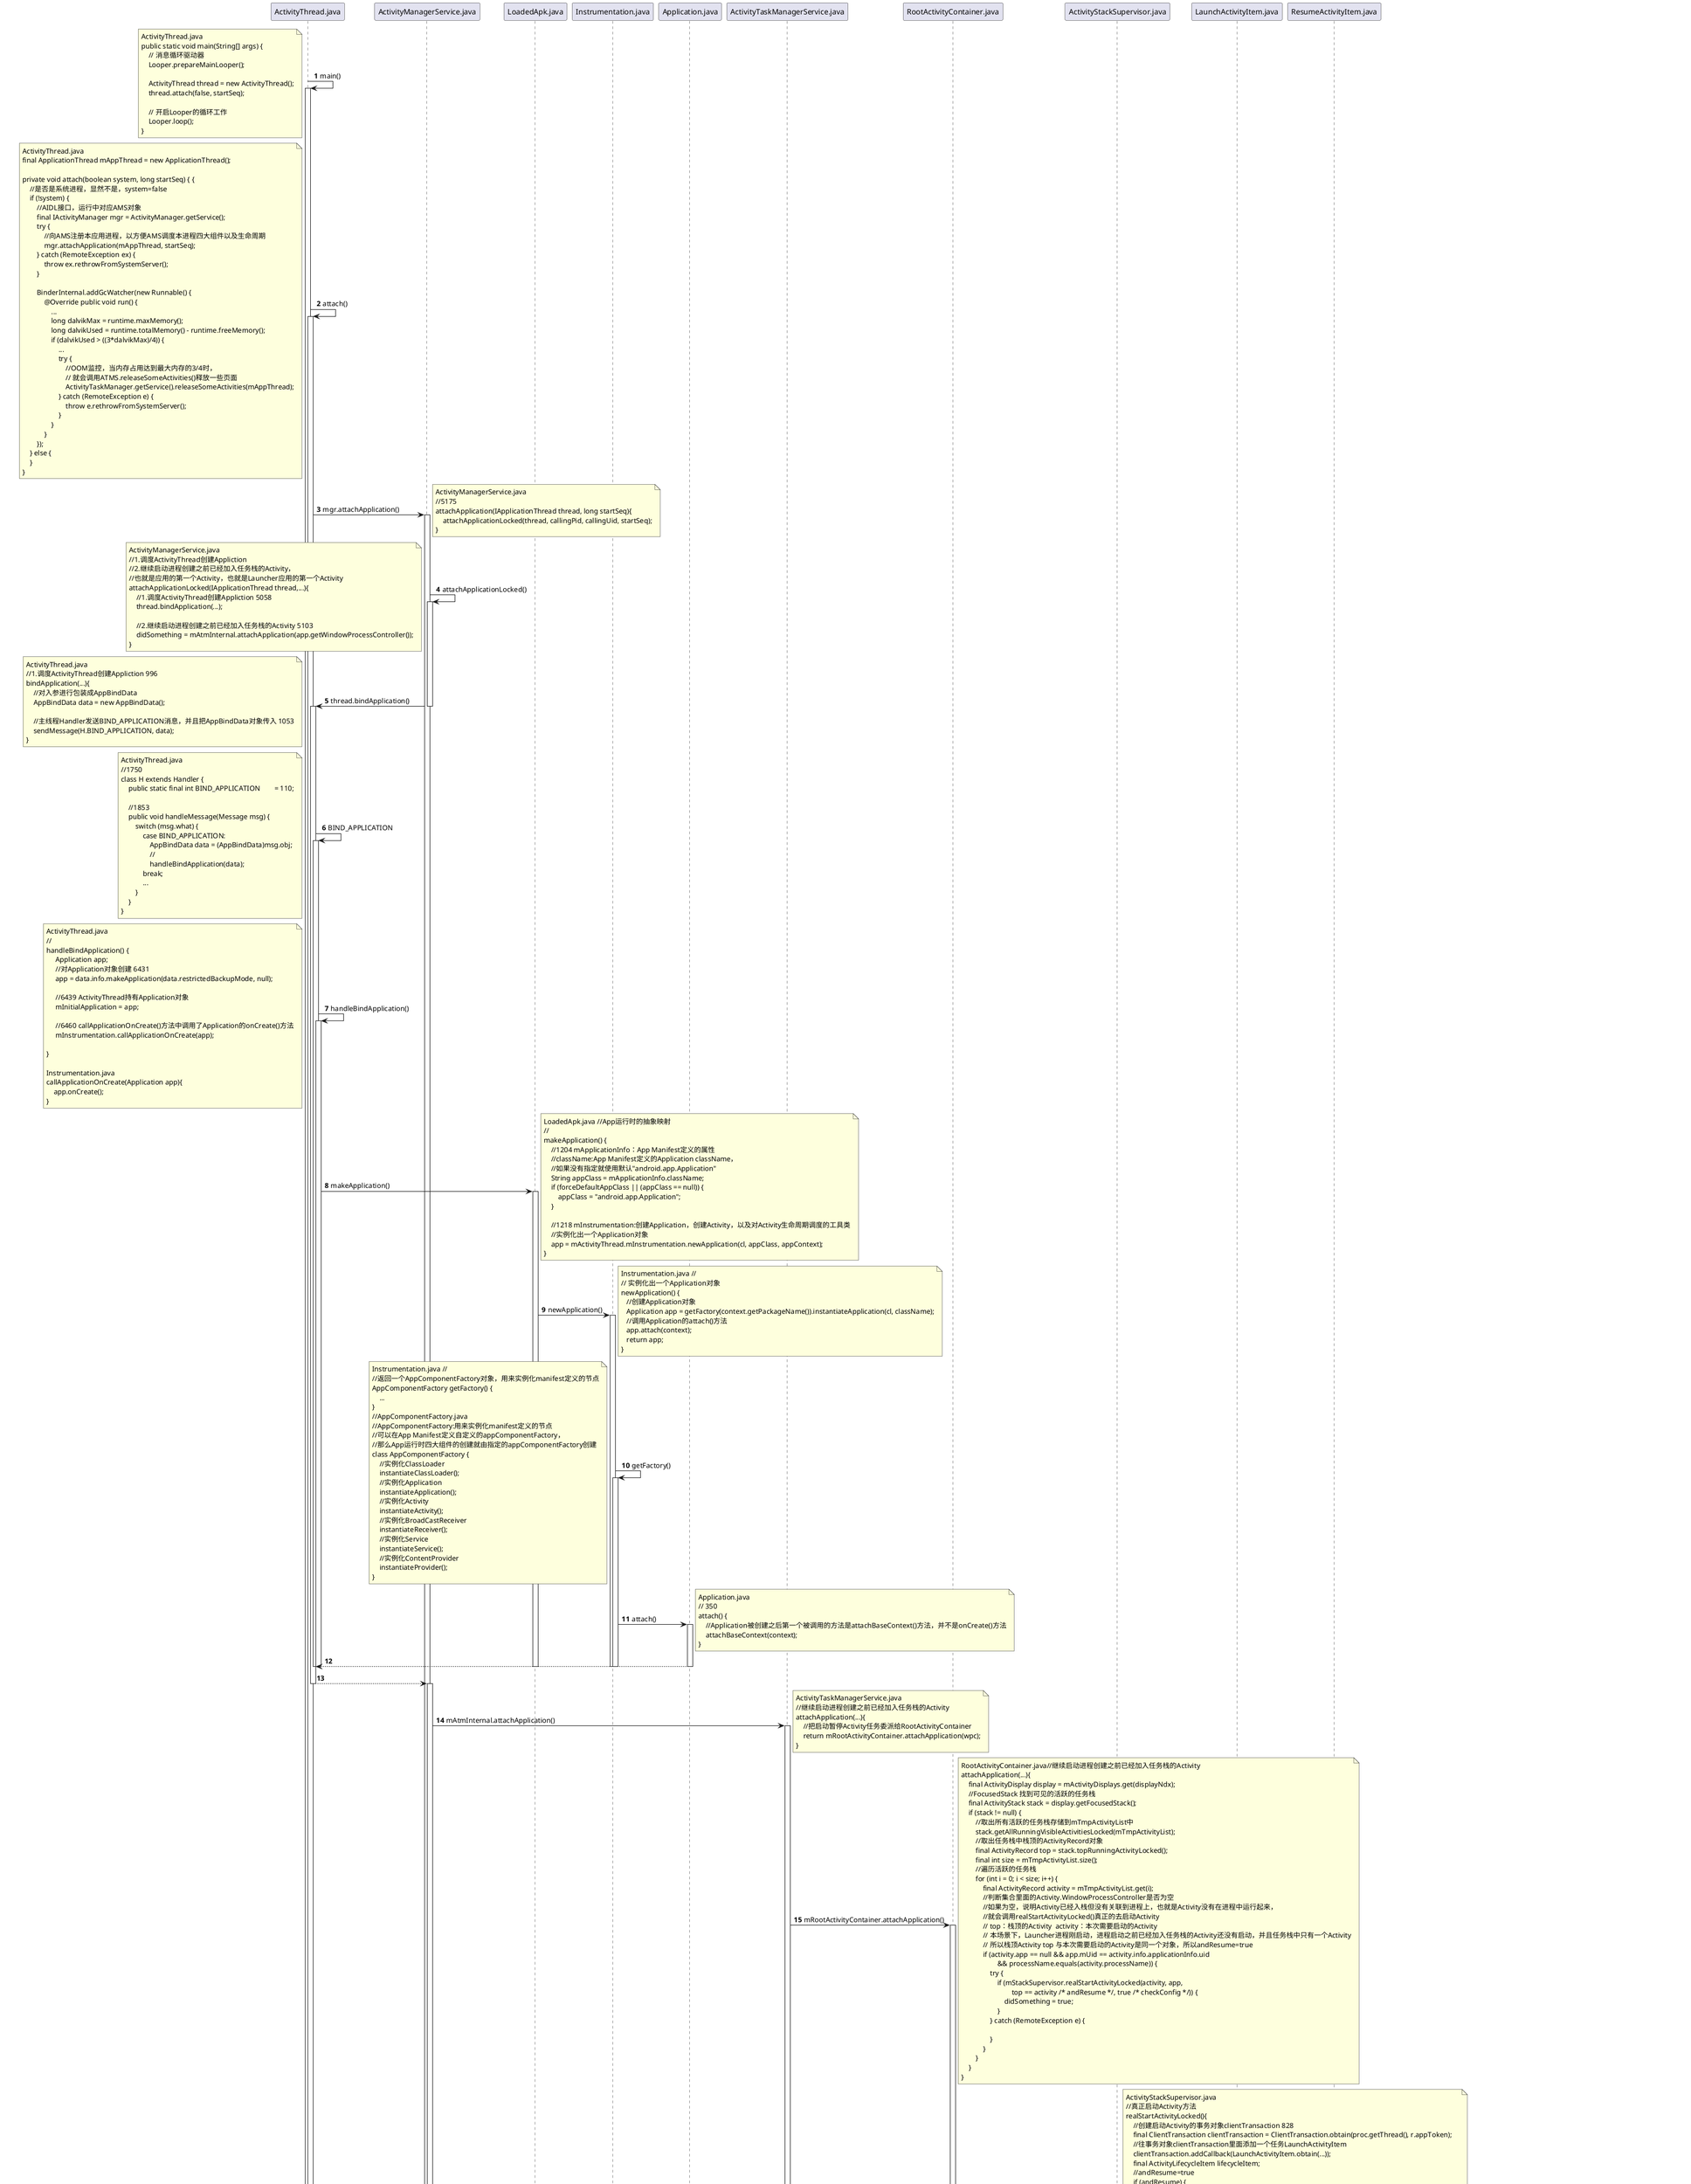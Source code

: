 @startuml
'https://plantuml.com/sequence-diagram

autonumber

'1
ActivityThread.java -> ActivityThread.java: main()
activate ActivityThread.java
note left
ActivityThread.java
public static void main(String[] args) {
    // 消息循环驱动器
    Looper.prepareMainLooper();

    ActivityThread thread = new ActivityThread();
    thread.attach(false, startSeq);

    // 开启Looper的循环工作
    Looper.loop();
}
end note

'2
ActivityThread.java -> ActivityThread.java: attach()
activate ActivityThread.java
note left
ActivityThread.java
final ApplicationThread mAppThread = new ApplicationThread();

private void attach(boolean system, long startSeq) { {
    //是否是系统进程，显然不是，system=false
    if (!system) {
        //AIDL接口，运行中对应AMS对象
        final IActivityManager mgr = ActivityManager.getService();
        try {
            //向AMS注册本应用进程，以方便AMS调度本进程四大组件以及生命周期
            mgr.attachApplication(mAppThread, startSeq);
        } catch (RemoteException ex) {
            throw ex.rethrowFromSystemServer();
        }

        BinderInternal.addGcWatcher(new Runnable() {
            @Override public void run() {
                ...
                long dalvikMax = runtime.maxMemory();
                long dalvikUsed = runtime.totalMemory() - runtime.freeMemory();
                if (dalvikUsed > ((3*dalvikMax)/4)) {
                    ...
                    try {
                        //OOM监控，当内存占用达到最大内存的3/4时，
                        // 就会调用ATMS.releaseSomeActivities()释放一些页面
                        ActivityTaskManager.getService().releaseSomeActivities(mAppThread);
                    } catch (RemoteException e) {
                        throw e.rethrowFromSystemServer();
                    }
                }
            }
        });
    } else {
    }
}
end note

'3
ActivityThread.java -> ActivityManagerService.java: mgr.attachApplication()
activate ActivityManagerService.java
note right
ActivityManagerService.java
//5175
attachApplication(IApplicationThread thread, long startSeq){
    attachApplicationLocked(thread, callingPid, callingUid, startSeq);
}
end note

'4
ActivityManagerService.java -> ActivityManagerService.java: attachApplicationLocked()
activate ActivityManagerService.java
note left
ActivityManagerService.java
//1.调度ActivityThread创建Appliction
//2.继续启动进程创建之前已经加入任务栈的Activity，
//也就是应用的第一个Activity，也就是Launcher应用的第一个Activity
attachApplicationLocked(IApplicationThread thread,...){
    //1.调度ActivityThread创建Appliction 5058
    thread.bindApplication(...);

    //2.继续启动进程创建之前已经加入任务栈的Activity 5103
    didSomething = mAtmInternal.attachApplication(app.getWindowProcessController());
}
end note

'5
ActivityManagerService.java -> ActivityThread.java: thread.bindApplication()
deactivate ActivityManagerService.java
activate ActivityThread.java
note left
ActivityThread.java
//1.调度ActivityThread创建Appliction 996
bindApplication(...){
    //对入参进行包装成AppBindData
    AppBindData data = new AppBindData();

    //主线程Handler发送BIND_APPLICATION消息，并且把AppBindData对象传入 1053
    sendMessage(H.BIND_APPLICATION, data);
}
end note

'6
ActivityThread.java -> ActivityThread.java: BIND_APPLICATION
activate ActivityThread.java
note left
ActivityThread.java
//1750
class H extends Handler {
    public static final int BIND_APPLICATION        = 110;

    //1853
    public void handleMessage(Message msg) {
        switch (msg.what) {
            case BIND_APPLICATION:
                AppBindData data = (AppBindData)msg.obj;
                //
                handleBindApplication(data);
            break;
            ...
        }
    }
}
end note

'7
ActivityThread.java -> ActivityThread.java: handleBindApplication()
activate ActivityThread.java
note left
ActivityThread.java
//
handleBindApplication() {
     Application app;
     //对Application对象创建 6431
     app = data.info.makeApplication(data.restrictedBackupMode, null);

     //6439 ActivityThread持有Application对象
     mInitialApplication = app;

     //6460 callApplicationOnCreate()方法中调用了Application的onCreate()方法
     mInstrumentation.callApplicationOnCreate(app);

}

Instrumentation.java
callApplicationOnCreate(Application app){
    app.onCreate();
}
end note

'8
ActivityThread.java -> LoadedApk.java: makeApplication()
activate LoadedApk.java
note right
LoadedApk.java //App运行时的抽象映射
//
makeApplication() {
    //1204 mApplicationInfo：App Manifest定义的属性
    //className:App Manifest定义的Application className，
    //如果没有指定就使用默认"android.app.Application"
    String appClass = mApplicationInfo.className;
    if (forceDefaultAppClass || (appClass == null)) {
        appClass = "android.app.Application";
    }

    //1218 mInstrumentation:创建Application，创建Activity，以及对Activity生命周期调度的工具类
    //实例化出一个Application对象
    app = mActivityThread.mInstrumentation.newApplication(cl, appClass, appContext);
}
end note

'9
LoadedApk.java -> Instrumentation.java: newApplication()
activate Instrumentation.java
note right
Instrumentation.java //
// 实例化出一个Application对象
newApplication() {
   //创建Application对象
   Application app = getFactory(context.getPackageName()).instantiateApplication(cl, className);
   //调用Application的attach()方法
   app.attach(context);
   return app;
}
end note

'10
Instrumentation.java -> Instrumentation.java: getFactory()
activate Instrumentation.java
note left
Instrumentation.java //
//返回一个AppComponentFactory对象，用来实例化manifest定义的节点
AppComponentFactory getFactory() {
    ...
}
//AppComponentFactory.java
//AppComponentFactory:用来实例化manifest定义的节点
//可以在App Manifest定义自定义的appComponentFactory，
//那么App运行时四大组件的创建就由指定的appComponentFactory创建
class AppComponentFactory {
    //实例化ClassLoader
    instantiateClassLoader();
    //实例化Application
    instantiateApplication();
    //实例化Activity
    instantiateActivity();
    //实例化BroadCastReceiver
    instantiateReceiver();
    //实例化Service
    instantiateService();
    //实例化ContentProvider
    instantiateProvider();
}
end note

'11
Instrumentation.java -> Application.java: attach()
activate Application.java
note right
Application.java
// 350
attach() {
    //Application被创建之后第一个被调用的方法是attachBaseContext()方法，并不是onCreate()方法
    attachBaseContext(context);
}
end note

'12
Application.java --> ActivityThread.java
deactivate Application.java
deactivate Instrumentation.java
deactivate Instrumentation.java
deactivate LoadedApk.java
deactivate ActivityThread.java
deactivate ActivityThread.java

'13
ActivityThread.java --> ActivityManagerService.java
deactivate ActivityThread.java
activate ActivityManagerService.java

'14
ActivityManagerService.java -> ActivityTaskManagerService.java: mAtmInternal.attachApplication()
activate ActivityTaskManagerService.java
note right
ActivityTaskManagerService.java
//继续启动进程创建之前已经加入任务栈的Activity
attachApplication(...){
    //把启动暂停Activity任务委派给RootActivityContainer
    return mRootActivityContainer.attachApplication(wpc);
}
end note

'15
ActivityTaskManagerService.java -> RootActivityContainer.java: mRootActivityContainer.attachApplication()
activate RootActivityContainer.java
note right
RootActivityContainer.java//继续启动进程创建之前已经加入任务栈的Activity
attachApplication(...){
    final ActivityDisplay display = mActivityDisplays.get(displayNdx);
    //FocusedStack 找到可见的活跃的任务栈
    final ActivityStack stack = display.getFocusedStack();
    if (stack != null) {
        //取出所有活跃的任务栈存储到mTmpActivityList中
        stack.getAllRunningVisibleActivitiesLocked(mTmpActivityList);
        //取出任务栈中栈顶的ActivityRecord对象
        final ActivityRecord top = stack.topRunningActivityLocked();
        final int size = mTmpActivityList.size();
        //遍历活跃的任务栈
        for (int i = 0; i < size; i++) {
            final ActivityRecord activity = mTmpActivityList.get(i);
            //判断集合里面的Activity.WindowProcessController是否为空
            //如果为空，说明Activity已经入栈但没有关联到进程上，也就是Activity没有在进程中运行起来，
            //就会调用realStartActivityLocked()真正的去启动Activity
            // top：栈顶的Activity  activity：本次需要启动的Activity
            // 本场景下，Launcher进程刚启动，进程启动之前已经加入任务栈的Activity还没有启动，并且任务栈中只有一个Activity
            // 所以栈顶Activity top 与本次需要启动的Activity是同一个对象，所以andResume=true
            if (activity.app == null && app.mUid == activity.info.applicationInfo.uid
                    && processName.equals(activity.processName)) {
                try {
                    if (mStackSupervisor.realStartActivityLocked(activity, app,
                            top == activity /* andResume */, true /* checkConfig */)) {
                        didSomething = true;
                    }
                } catch (RemoteException e) {

                }
            }
        }
    }
}
end note

'16
RootActivityContainer.java -> ActivityStackSupervisor.java: mStackSupervisor.realStartActivityLocked()
activate ActivityStackSupervisor.java
note right
ActivityStackSupervisor.java
//真正启动Activity方法
realStartActivityLocked(){
    //创建启动Activity的事务对象clientTransaction 828
    final ClientTransaction clientTransaction = ClientTransaction.obtain(proc.getThread(), r.appToken);
    //往事务对象clientTransaction里面添加一个任务LaunchActivityItem
    clientTransaction.addCallback(LaunchActivityItem.obtain(...));
    final ActivityLifecycleItem lifecycleItem;
    //andResume=true
    if (andResume) {
        //执行Activity的显示工作,调用Activity.onResume()方法。
        lifecycleItem = ResumeActivityItem.obtain(dc.isNextTransitionForward());
    } else {
        //执行Activity的暂停工作,调用Activity.onPause()方法。
        lifecycleItem = PauseActivityItem.obtain();
    }
    //往事务对象clientTransaction里面添加一个任务 ActivityLifecycleItem
    clientTransaction.setLifecycleStateRequest(lifecycleItem);

    //此时已经在事务里面添加了LaunchActivityItem和ResumeActivityItem两个任务，然后开始事务的执行。
    //Android10.0对Framework的改动，把Activity各个生命周期拆分成 ActivityLifecycleItem，
    //根据执行状态，让具体的 ActivityLifecycleItem 去执行 (设计模式：状态机)
    mService.getLifecycleManager().scheduleTransaction(clientTransaction);
}
end note

'17
ActivityStackSupervisor.java -> LaunchActivityItem.java: LaunchActivityItem.execute()
activate LaunchActivityItem.java
note right
LaunchActivityItem.java
//ClientTransactionHandler:ActivityThread的父类，定义了Activity的生命周期方法，实现在ActivityThread中
execute(ClientTransactionHandler client,...){
    client.handleLaunchActivity(r, pendingActions, null /* customIntent */);
}
end note

'18
LaunchActivityItem.java -> ActivityThread.java: client.handleLaunchActivity()
deactivate LaunchActivityItem.java
activate ActivityThread.java
note left
ActivityThread.java
//3381
handleLaunchActivity(...){
    //3409
    final Activity a = performLaunchActivity(r, customIntent);
}
end note

'19
ActivityThread.java -> ActivityThread.java: performLaunchActivity()
activate ActivityThread.java
note left
ActivityThread.java
performLaunchActivity(...){
    ActivityInfo aInfo = r.activityInfo;
    ComponentName component = r.intent.getComponent();

    //Activity实例创建也是通过Instrumentation.newActivity()方法得到 3182
    activity = mInstrumentation.newActivity(cl, component.getClassName(), r.intent);

    //3224 Activity.attach()方法
    activity.attach(...)

    //3245
    mInstrumentation.callActivityOnCreate(activity, r.state);
}
end note


'20
ActivityThread.java -> Instrumentation.java: mInstrumentation.newActivity()
activate Instrumentation.java
note right
Instrumentation.java
newActivity(...){
    //getFactory()方法返回一个 AppComponentFactory 对象，
    //通过AppComponentFactory对象的instantiateActivity()方法实例化Activity对象
    return getFactory(pkg).instantiateActivity(cl, className, intent);
}
end note

'21
Instrumentation.java --> ActivityThread.java
deactivate Instrumentation.java

'22
ActivityThread.java -> Instrumentation.java: mInstrumentation.callActivityOnCreate()
activate Instrumentation.java
note right
Instrumentation.java
//调度Activity.onCreate()方法
callActivityOnCreate(...){
    prePerformCreate(activity);
    activity.performCreate(icicle);
    postPerformCreate(activity);
}
end note

'23
Instrumentation.java --> ActivityThread.java
deactivate Instrumentation.java
deactivate ActivityThread.java

'24
ActivityThread.java --> ActivityStackSupervisor.java
deactivate ActivityThread.java

'25
ActivityStackSupervisor.java -> ResumeActivityItem.java: ResumeActivityItem.execute()
activate ResumeActivityItem.java
note right
ResumeActivityItem.java
//ClientTransactionHandler:ActivityThread的父类，定义了Activity的生命周期方法，实现在ActivityThread中
execute(ClientTransactionHandler client,...){
    client.handleResumeActivity(token, true /* finalStateRequest */, mIsForward,"RESUME_ACTIVITY");
}
end note

'26
ResumeActivityItem.java -> ActivityThread.java: client.handleResumeActivity()
deactivate ResumeActivityItem.java
activate ActivityThread.java
note left
ActivityThread.java
//4229
handleResumeActivity(...){
    //4237
    final ActivityClientRecord r = performResumeActivity(token, finalStateRequest, reason);
}
end note

'27
ActivityThread.java -> ActivityThread.java: performResumeActivity()
activate ActivityThread.java
note left
ActivityThread.java
//调用Activity.onResume()
performResumeActivity(...){
    //4195  调用Activity.onResume()
    r.activity.performResume(r.startsNotResumed, reason);
}
end note

@enduml